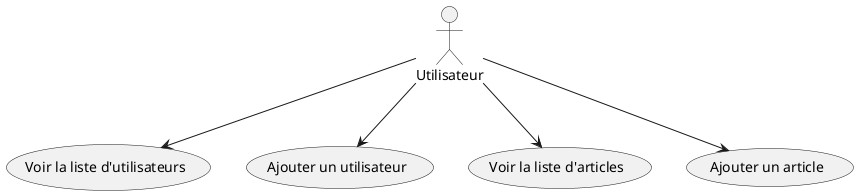 @startuml
    Utilisateur --> (Voir la liste d'utilisateurs)
    Utilisateur --> (Ajouter un utilisateur)
    Utilisateur --> (Voir la liste d'articles)
    Utilisateur --> (Ajouter un article)
@enduml
